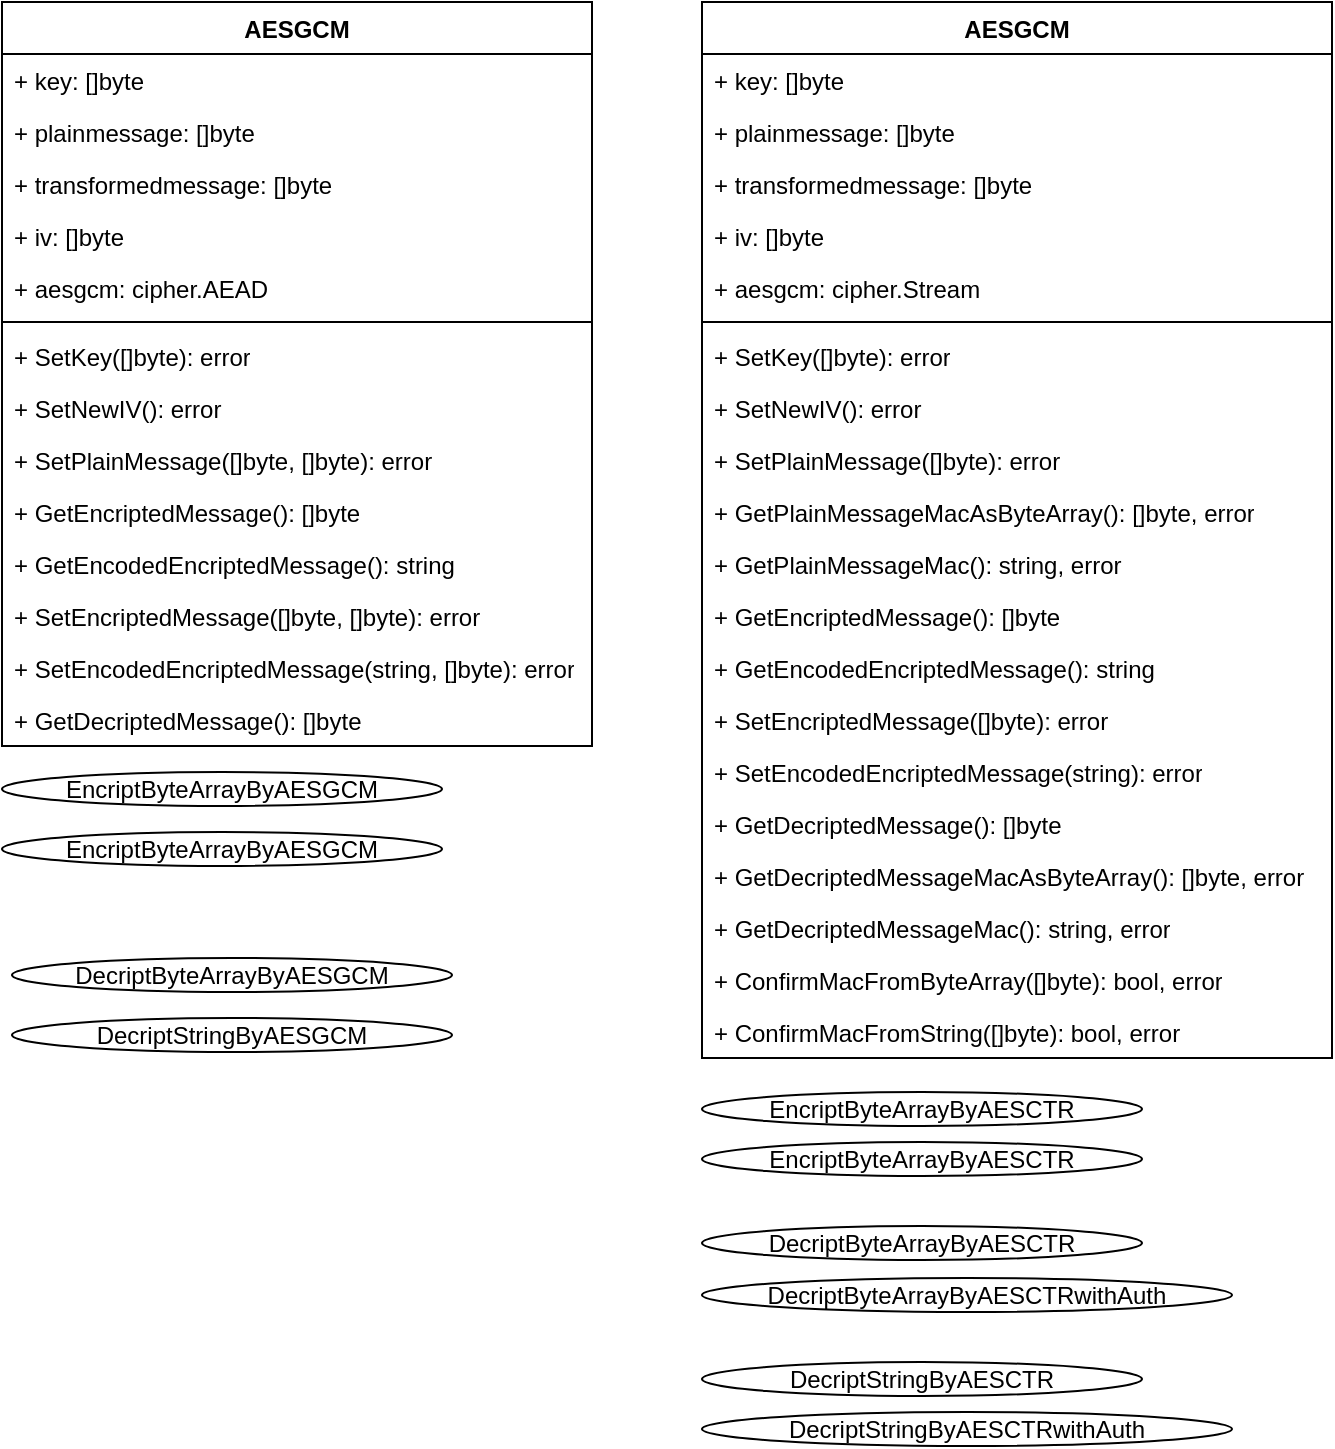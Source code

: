 <mxfile version="24.4.0" type="device">
  <diagram name="ページ1" id="YG2-HLMzoCgp-TBwWXEe">
    <mxGraphModel dx="1281" dy="323" grid="1" gridSize="10" guides="1" tooltips="1" connect="1" arrows="1" fold="1" page="1" pageScale="1" pageWidth="10" pageHeight="10" math="0" shadow="0">
      <root>
        <mxCell id="0" />
        <mxCell id="1" parent="0" />
        <mxCell id="vx0Vuwt-8nJhvq0sjEl--5" value="AESGCM" style="swimlane;fontStyle=1;align=center;verticalAlign=top;childLayout=stackLayout;horizontal=1;startSize=26;horizontalStack=0;resizeParent=1;resizeParentMax=0;resizeLast=0;collapsible=1;marginBottom=0;whiteSpace=wrap;html=1;" vertex="1" parent="1">
          <mxGeometry x="-355" y="85" width="295" height="372" as="geometry" />
        </mxCell>
        <mxCell id="vx0Vuwt-8nJhvq0sjEl--6" value="+ key: []byte" style="text;strokeColor=none;fillColor=none;align=left;verticalAlign=top;spacingLeft=4;spacingRight=4;overflow=hidden;rotatable=0;points=[[0,0.5],[1,0.5]];portConstraint=eastwest;whiteSpace=wrap;html=1;" vertex="1" parent="vx0Vuwt-8nJhvq0sjEl--5">
          <mxGeometry y="26" width="295" height="26" as="geometry" />
        </mxCell>
        <mxCell id="vx0Vuwt-8nJhvq0sjEl--9" value="+ plainmessage: []byte" style="text;strokeColor=none;fillColor=none;align=left;verticalAlign=top;spacingLeft=4;spacingRight=4;overflow=hidden;rotatable=0;points=[[0,0.5],[1,0.5]];portConstraint=eastwest;whiteSpace=wrap;html=1;" vertex="1" parent="vx0Vuwt-8nJhvq0sjEl--5">
          <mxGeometry y="52" width="295" height="26" as="geometry" />
        </mxCell>
        <mxCell id="vx0Vuwt-8nJhvq0sjEl--10" value="+ transformedmessage: []byte" style="text;strokeColor=none;fillColor=none;align=left;verticalAlign=top;spacingLeft=4;spacingRight=4;overflow=hidden;rotatable=0;points=[[0,0.5],[1,0.5]];portConstraint=eastwest;whiteSpace=wrap;html=1;" vertex="1" parent="vx0Vuwt-8nJhvq0sjEl--5">
          <mxGeometry y="78" width="295" height="26" as="geometry" />
        </mxCell>
        <mxCell id="vx0Vuwt-8nJhvq0sjEl--11" value="+ iv: []byte" style="text;strokeColor=none;fillColor=none;align=left;verticalAlign=top;spacingLeft=4;spacingRight=4;overflow=hidden;rotatable=0;points=[[0,0.5],[1,0.5]];portConstraint=eastwest;whiteSpace=wrap;html=1;" vertex="1" parent="vx0Vuwt-8nJhvq0sjEl--5">
          <mxGeometry y="104" width="295" height="26" as="geometry" />
        </mxCell>
        <mxCell id="vx0Vuwt-8nJhvq0sjEl--12" value="+ aesgcm: cipher.AEAD" style="text;strokeColor=none;fillColor=none;align=left;verticalAlign=top;spacingLeft=4;spacingRight=4;overflow=hidden;rotatable=0;points=[[0,0.5],[1,0.5]];portConstraint=eastwest;whiteSpace=wrap;html=1;" vertex="1" parent="vx0Vuwt-8nJhvq0sjEl--5">
          <mxGeometry y="130" width="295" height="26" as="geometry" />
        </mxCell>
        <mxCell id="vx0Vuwt-8nJhvq0sjEl--7" value="" style="line;strokeWidth=1;fillColor=none;align=left;verticalAlign=middle;spacingTop=-1;spacingLeft=3;spacingRight=3;rotatable=0;labelPosition=right;points=[];portConstraint=eastwest;strokeColor=inherit;" vertex="1" parent="vx0Vuwt-8nJhvq0sjEl--5">
          <mxGeometry y="156" width="295" height="8" as="geometry" />
        </mxCell>
        <mxCell id="vx0Vuwt-8nJhvq0sjEl--8" value="+ SetKey([]byte): error" style="text;strokeColor=none;fillColor=none;align=left;verticalAlign=top;spacingLeft=4;spacingRight=4;overflow=hidden;rotatable=0;points=[[0,0.5],[1,0.5]];portConstraint=eastwest;whiteSpace=wrap;html=1;" vertex="1" parent="vx0Vuwt-8nJhvq0sjEl--5">
          <mxGeometry y="164" width="295" height="26" as="geometry" />
        </mxCell>
        <mxCell id="vx0Vuwt-8nJhvq0sjEl--13" value="+ SetNewIV(): error" style="text;strokeColor=none;fillColor=none;align=left;verticalAlign=top;spacingLeft=4;spacingRight=4;overflow=hidden;rotatable=0;points=[[0,0.5],[1,0.5]];portConstraint=eastwest;whiteSpace=wrap;html=1;" vertex="1" parent="vx0Vuwt-8nJhvq0sjEl--5">
          <mxGeometry y="190" width="295" height="26" as="geometry" />
        </mxCell>
        <mxCell id="vx0Vuwt-8nJhvq0sjEl--14" value="+ SetPlainMessage([]byte, []byte): error" style="text;strokeColor=none;fillColor=none;align=left;verticalAlign=top;spacingLeft=4;spacingRight=4;overflow=hidden;rotatable=0;points=[[0,0.5],[1,0.5]];portConstraint=eastwest;whiteSpace=wrap;html=1;" vertex="1" parent="vx0Vuwt-8nJhvq0sjEl--5">
          <mxGeometry y="216" width="295" height="26" as="geometry" />
        </mxCell>
        <mxCell id="vx0Vuwt-8nJhvq0sjEl--15" value="+ GetEncriptedMessage(): []byte&lt;div&gt;&lt;br&gt;&lt;/div&gt;" style="text;strokeColor=none;fillColor=none;align=left;verticalAlign=top;spacingLeft=4;spacingRight=4;overflow=hidden;rotatable=0;points=[[0,0.5],[1,0.5]];portConstraint=eastwest;whiteSpace=wrap;html=1;" vertex="1" parent="vx0Vuwt-8nJhvq0sjEl--5">
          <mxGeometry y="242" width="295" height="26" as="geometry" />
        </mxCell>
        <mxCell id="vx0Vuwt-8nJhvq0sjEl--16" value="+ GetEncodedEncriptedMessage(): string" style="text;strokeColor=none;fillColor=none;align=left;verticalAlign=top;spacingLeft=4;spacingRight=4;overflow=hidden;rotatable=0;points=[[0,0.5],[1,0.5]];portConstraint=eastwest;whiteSpace=wrap;html=1;" vertex="1" parent="vx0Vuwt-8nJhvq0sjEl--5">
          <mxGeometry y="268" width="295" height="26" as="geometry" />
        </mxCell>
        <mxCell id="vx0Vuwt-8nJhvq0sjEl--18" value="+ SetEncriptedMessage([]byte, []byte): error" style="text;strokeColor=none;fillColor=none;align=left;verticalAlign=top;spacingLeft=4;spacingRight=4;overflow=hidden;rotatable=0;points=[[0,0.5],[1,0.5]];portConstraint=eastwest;whiteSpace=wrap;html=1;" vertex="1" parent="vx0Vuwt-8nJhvq0sjEl--5">
          <mxGeometry y="294" width="295" height="26" as="geometry" />
        </mxCell>
        <mxCell id="vx0Vuwt-8nJhvq0sjEl--40" value="+ SetEncodedEncriptedMessage(string, []byte): error" style="text;strokeColor=none;fillColor=none;align=left;verticalAlign=top;spacingLeft=4;spacingRight=4;overflow=hidden;rotatable=0;points=[[0,0.5],[1,0.5]];portConstraint=eastwest;whiteSpace=wrap;html=1;" vertex="1" parent="vx0Vuwt-8nJhvq0sjEl--5">
          <mxGeometry y="320" width="295" height="26" as="geometry" />
        </mxCell>
        <mxCell id="vx0Vuwt-8nJhvq0sjEl--19" value="+ GetDecriptedMessage(): []byte" style="text;strokeColor=none;fillColor=none;align=left;verticalAlign=top;spacingLeft=4;spacingRight=4;overflow=hidden;rotatable=0;points=[[0,0.5],[1,0.5]];portConstraint=eastwest;whiteSpace=wrap;html=1;" vertex="1" parent="vx0Vuwt-8nJhvq0sjEl--5">
          <mxGeometry y="346" width="295" height="26" as="geometry" />
        </mxCell>
        <mxCell id="vx0Vuwt-8nJhvq0sjEl--20" value="AESGCM" style="swimlane;fontStyle=1;align=center;verticalAlign=top;childLayout=stackLayout;horizontal=1;startSize=26;horizontalStack=0;resizeParent=1;resizeParentMax=0;resizeLast=0;collapsible=1;marginBottom=0;whiteSpace=wrap;html=1;" vertex="1" parent="1">
          <mxGeometry x="-5" y="85" width="315" height="528" as="geometry" />
        </mxCell>
        <mxCell id="vx0Vuwt-8nJhvq0sjEl--21" value="+ key: []byte" style="text;strokeColor=none;fillColor=none;align=left;verticalAlign=top;spacingLeft=4;spacingRight=4;overflow=hidden;rotatable=0;points=[[0,0.5],[1,0.5]];portConstraint=eastwest;whiteSpace=wrap;html=1;" vertex="1" parent="vx0Vuwt-8nJhvq0sjEl--20">
          <mxGeometry y="26" width="315" height="26" as="geometry" />
        </mxCell>
        <mxCell id="vx0Vuwt-8nJhvq0sjEl--22" value="+ plainmessage: []byte" style="text;strokeColor=none;fillColor=none;align=left;verticalAlign=top;spacingLeft=4;spacingRight=4;overflow=hidden;rotatable=0;points=[[0,0.5],[1,0.5]];portConstraint=eastwest;whiteSpace=wrap;html=1;" vertex="1" parent="vx0Vuwt-8nJhvq0sjEl--20">
          <mxGeometry y="52" width="315" height="26" as="geometry" />
        </mxCell>
        <mxCell id="vx0Vuwt-8nJhvq0sjEl--23" value="+ transformedmessage: []byte" style="text;strokeColor=none;fillColor=none;align=left;verticalAlign=top;spacingLeft=4;spacingRight=4;overflow=hidden;rotatable=0;points=[[0,0.5],[1,0.5]];portConstraint=eastwest;whiteSpace=wrap;html=1;" vertex="1" parent="vx0Vuwt-8nJhvq0sjEl--20">
          <mxGeometry y="78" width="315" height="26" as="geometry" />
        </mxCell>
        <mxCell id="vx0Vuwt-8nJhvq0sjEl--24" value="+ iv: []byte" style="text;strokeColor=none;fillColor=none;align=left;verticalAlign=top;spacingLeft=4;spacingRight=4;overflow=hidden;rotatable=0;points=[[0,0.5],[1,0.5]];portConstraint=eastwest;whiteSpace=wrap;html=1;" vertex="1" parent="vx0Vuwt-8nJhvq0sjEl--20">
          <mxGeometry y="104" width="315" height="26" as="geometry" />
        </mxCell>
        <mxCell id="vx0Vuwt-8nJhvq0sjEl--25" value="+ aesgcm: cipher.Stream" style="text;strokeColor=none;fillColor=none;align=left;verticalAlign=top;spacingLeft=4;spacingRight=4;overflow=hidden;rotatable=0;points=[[0,0.5],[1,0.5]];portConstraint=eastwest;whiteSpace=wrap;html=1;" vertex="1" parent="vx0Vuwt-8nJhvq0sjEl--20">
          <mxGeometry y="130" width="315" height="26" as="geometry" />
        </mxCell>
        <mxCell id="vx0Vuwt-8nJhvq0sjEl--26" value="" style="line;strokeWidth=1;fillColor=none;align=left;verticalAlign=middle;spacingTop=-1;spacingLeft=3;spacingRight=3;rotatable=0;labelPosition=right;points=[];portConstraint=eastwest;strokeColor=inherit;" vertex="1" parent="vx0Vuwt-8nJhvq0sjEl--20">
          <mxGeometry y="156" width="315" height="8" as="geometry" />
        </mxCell>
        <mxCell id="vx0Vuwt-8nJhvq0sjEl--27" value="+ SetKey([]byte): error" style="text;strokeColor=none;fillColor=none;align=left;verticalAlign=top;spacingLeft=4;spacingRight=4;overflow=hidden;rotatable=0;points=[[0,0.5],[1,0.5]];portConstraint=eastwest;whiteSpace=wrap;html=1;" vertex="1" parent="vx0Vuwt-8nJhvq0sjEl--20">
          <mxGeometry y="164" width="315" height="26" as="geometry" />
        </mxCell>
        <mxCell id="vx0Vuwt-8nJhvq0sjEl--28" value="+ SetNewIV(): error" style="text;strokeColor=none;fillColor=none;align=left;verticalAlign=top;spacingLeft=4;spacingRight=4;overflow=hidden;rotatable=0;points=[[0,0.5],[1,0.5]];portConstraint=eastwest;whiteSpace=wrap;html=1;" vertex="1" parent="vx0Vuwt-8nJhvq0sjEl--20">
          <mxGeometry y="190" width="315" height="26" as="geometry" />
        </mxCell>
        <mxCell id="vx0Vuwt-8nJhvq0sjEl--29" value="+ SetPlainMessage([]byte): error" style="text;strokeColor=none;fillColor=none;align=left;verticalAlign=top;spacingLeft=4;spacingRight=4;overflow=hidden;rotatable=0;points=[[0,0.5],[1,0.5]];portConstraint=eastwest;whiteSpace=wrap;html=1;" vertex="1" parent="vx0Vuwt-8nJhvq0sjEl--20">
          <mxGeometry y="216" width="315" height="26" as="geometry" />
        </mxCell>
        <mxCell id="vx0Vuwt-8nJhvq0sjEl--35" value="+ GetPlainMessageMacAsByteArray(): []byte, error" style="text;strokeColor=none;fillColor=none;align=left;verticalAlign=top;spacingLeft=4;spacingRight=4;overflow=hidden;rotatable=0;points=[[0,0.5],[1,0.5]];portConstraint=eastwest;whiteSpace=wrap;html=1;" vertex="1" parent="vx0Vuwt-8nJhvq0sjEl--20">
          <mxGeometry y="242" width="315" height="26" as="geometry" />
        </mxCell>
        <mxCell id="vx0Vuwt-8nJhvq0sjEl--36" value="+ GetPlainMessageMac(): string, error" style="text;strokeColor=none;fillColor=none;align=left;verticalAlign=top;spacingLeft=4;spacingRight=4;overflow=hidden;rotatable=0;points=[[0,0.5],[1,0.5]];portConstraint=eastwest;whiteSpace=wrap;html=1;" vertex="1" parent="vx0Vuwt-8nJhvq0sjEl--20">
          <mxGeometry y="268" width="315" height="26" as="geometry" />
        </mxCell>
        <mxCell id="vx0Vuwt-8nJhvq0sjEl--30" value="+ GetEncriptedMessage(): []byte" style="text;strokeColor=none;fillColor=none;align=left;verticalAlign=top;spacingLeft=4;spacingRight=4;overflow=hidden;rotatable=0;points=[[0,0.5],[1,0.5]];portConstraint=eastwest;whiteSpace=wrap;html=1;" vertex="1" parent="vx0Vuwt-8nJhvq0sjEl--20">
          <mxGeometry y="294" width="315" height="26" as="geometry" />
        </mxCell>
        <mxCell id="vx0Vuwt-8nJhvq0sjEl--31" value="+ GetEncodedEncriptedMessage(): string" style="text;strokeColor=none;fillColor=none;align=left;verticalAlign=top;spacingLeft=4;spacingRight=4;overflow=hidden;rotatable=0;points=[[0,0.5],[1,0.5]];portConstraint=eastwest;whiteSpace=wrap;html=1;" vertex="1" parent="vx0Vuwt-8nJhvq0sjEl--20">
          <mxGeometry y="320" width="315" height="26" as="geometry" />
        </mxCell>
        <mxCell id="vx0Vuwt-8nJhvq0sjEl--41" value="+ SetEncriptedMessage([]byte): error" style="text;strokeColor=none;fillColor=none;align=left;verticalAlign=top;spacingLeft=4;spacingRight=4;overflow=hidden;rotatable=0;points=[[0,0.5],[1,0.5]];portConstraint=eastwest;whiteSpace=wrap;html=1;" vertex="1" parent="vx0Vuwt-8nJhvq0sjEl--20">
          <mxGeometry y="346" width="315" height="26" as="geometry" />
        </mxCell>
        <mxCell id="vx0Vuwt-8nJhvq0sjEl--33" value="+ SetEncodedEncriptedMessage(string): error" style="text;strokeColor=none;fillColor=none;align=left;verticalAlign=top;spacingLeft=4;spacingRight=4;overflow=hidden;rotatable=0;points=[[0,0.5],[1,0.5]];portConstraint=eastwest;whiteSpace=wrap;html=1;" vertex="1" parent="vx0Vuwt-8nJhvq0sjEl--20">
          <mxGeometry y="372" width="315" height="26" as="geometry" />
        </mxCell>
        <mxCell id="vx0Vuwt-8nJhvq0sjEl--34" value="+ GetDecriptedMessage(): []byte" style="text;strokeColor=none;fillColor=none;align=left;verticalAlign=top;spacingLeft=4;spacingRight=4;overflow=hidden;rotatable=0;points=[[0,0.5],[1,0.5]];portConstraint=eastwest;whiteSpace=wrap;html=1;" vertex="1" parent="vx0Vuwt-8nJhvq0sjEl--20">
          <mxGeometry y="398" width="315" height="26" as="geometry" />
        </mxCell>
        <mxCell id="vx0Vuwt-8nJhvq0sjEl--42" value="+ GetDecriptedMessageMacAsByteArray(): []byte, error" style="text;strokeColor=none;fillColor=none;align=left;verticalAlign=top;spacingLeft=4;spacingRight=4;overflow=hidden;rotatable=0;points=[[0,0.5],[1,0.5]];portConstraint=eastwest;whiteSpace=wrap;html=1;" vertex="1" parent="vx0Vuwt-8nJhvq0sjEl--20">
          <mxGeometry y="424" width="315" height="26" as="geometry" />
        </mxCell>
        <mxCell id="vx0Vuwt-8nJhvq0sjEl--43" value="+ GetDecriptedMessageMac(): string, error" style="text;strokeColor=none;fillColor=none;align=left;verticalAlign=top;spacingLeft=4;spacingRight=4;overflow=hidden;rotatable=0;points=[[0,0.5],[1,0.5]];portConstraint=eastwest;whiteSpace=wrap;html=1;" vertex="1" parent="vx0Vuwt-8nJhvq0sjEl--20">
          <mxGeometry y="450" width="315" height="26" as="geometry" />
        </mxCell>
        <mxCell id="vx0Vuwt-8nJhvq0sjEl--44" value="+ ConfirmMacFromByteArray([]byte): bool, error" style="text;strokeColor=none;fillColor=none;align=left;verticalAlign=top;spacingLeft=4;spacingRight=4;overflow=hidden;rotatable=0;points=[[0,0.5],[1,0.5]];portConstraint=eastwest;whiteSpace=wrap;html=1;" vertex="1" parent="vx0Vuwt-8nJhvq0sjEl--20">
          <mxGeometry y="476" width="315" height="26" as="geometry" />
        </mxCell>
        <mxCell id="vx0Vuwt-8nJhvq0sjEl--45" value="+ ConfirmMacFromString([]byte): bool, error" style="text;strokeColor=none;fillColor=none;align=left;verticalAlign=top;spacingLeft=4;spacingRight=4;overflow=hidden;rotatable=0;points=[[0,0.5],[1,0.5]];portConstraint=eastwest;whiteSpace=wrap;html=1;" vertex="1" parent="vx0Vuwt-8nJhvq0sjEl--20">
          <mxGeometry y="502" width="315" height="26" as="geometry" />
        </mxCell>
        <mxCell id="vx0Vuwt-8nJhvq0sjEl--46" value="EncriptByteArrayByAESGCM" style="ellipse;whiteSpace=wrap;html=1;" vertex="1" parent="1">
          <mxGeometry x="-355" y="470" width="220" height="17" as="geometry" />
        </mxCell>
        <mxCell id="vx0Vuwt-8nJhvq0sjEl--50" value="EncriptByteArrayByAESGCM" style="ellipse;whiteSpace=wrap;html=1;" vertex="1" parent="1">
          <mxGeometry x="-355" y="500" width="220" height="17" as="geometry" />
        </mxCell>
        <mxCell id="vx0Vuwt-8nJhvq0sjEl--51" value="DecriptByteArrayByAESGCM" style="ellipse;whiteSpace=wrap;html=1;" vertex="1" parent="1">
          <mxGeometry x="-350" y="563" width="220" height="17" as="geometry" />
        </mxCell>
        <mxCell id="vx0Vuwt-8nJhvq0sjEl--52" value="DecriptStringByAESGCM" style="ellipse;whiteSpace=wrap;html=1;" vertex="1" parent="1">
          <mxGeometry x="-350" y="593" width="220" height="17" as="geometry" />
        </mxCell>
        <mxCell id="vx0Vuwt-8nJhvq0sjEl--53" value="EncriptByteArrayByAESCTR" style="ellipse;whiteSpace=wrap;html=1;" vertex="1" parent="1">
          <mxGeometry x="-5" y="630" width="220" height="17" as="geometry" />
        </mxCell>
        <mxCell id="vx0Vuwt-8nJhvq0sjEl--54" value="EncriptByteArrayByAESCTR" style="ellipse;whiteSpace=wrap;html=1;" vertex="1" parent="1">
          <mxGeometry x="-5" y="655" width="220" height="17" as="geometry" />
        </mxCell>
        <mxCell id="vx0Vuwt-8nJhvq0sjEl--55" value="DecriptByteArrayByAESCTR" style="ellipse;whiteSpace=wrap;html=1;" vertex="1" parent="1">
          <mxGeometry x="-5" y="697" width="220" height="17" as="geometry" />
        </mxCell>
        <mxCell id="vx0Vuwt-8nJhvq0sjEl--57" value="DecriptByteArrayByAESCTRwithAuth" style="ellipse;whiteSpace=wrap;html=1;" vertex="1" parent="1">
          <mxGeometry x="-5" y="723" width="265" height="17" as="geometry" />
        </mxCell>
        <mxCell id="vx0Vuwt-8nJhvq0sjEl--61" value="DecriptStringByAESCTR" style="ellipse;whiteSpace=wrap;html=1;" vertex="1" parent="1">
          <mxGeometry x="-5" y="765" width="220" height="17" as="geometry" />
        </mxCell>
        <mxCell id="vx0Vuwt-8nJhvq0sjEl--62" value="DecriptStringByAESCTRwithAuth" style="ellipse;whiteSpace=wrap;html=1;" vertex="1" parent="1">
          <mxGeometry x="-5" y="790" width="265" height="17" as="geometry" />
        </mxCell>
      </root>
    </mxGraphModel>
  </diagram>
</mxfile>
